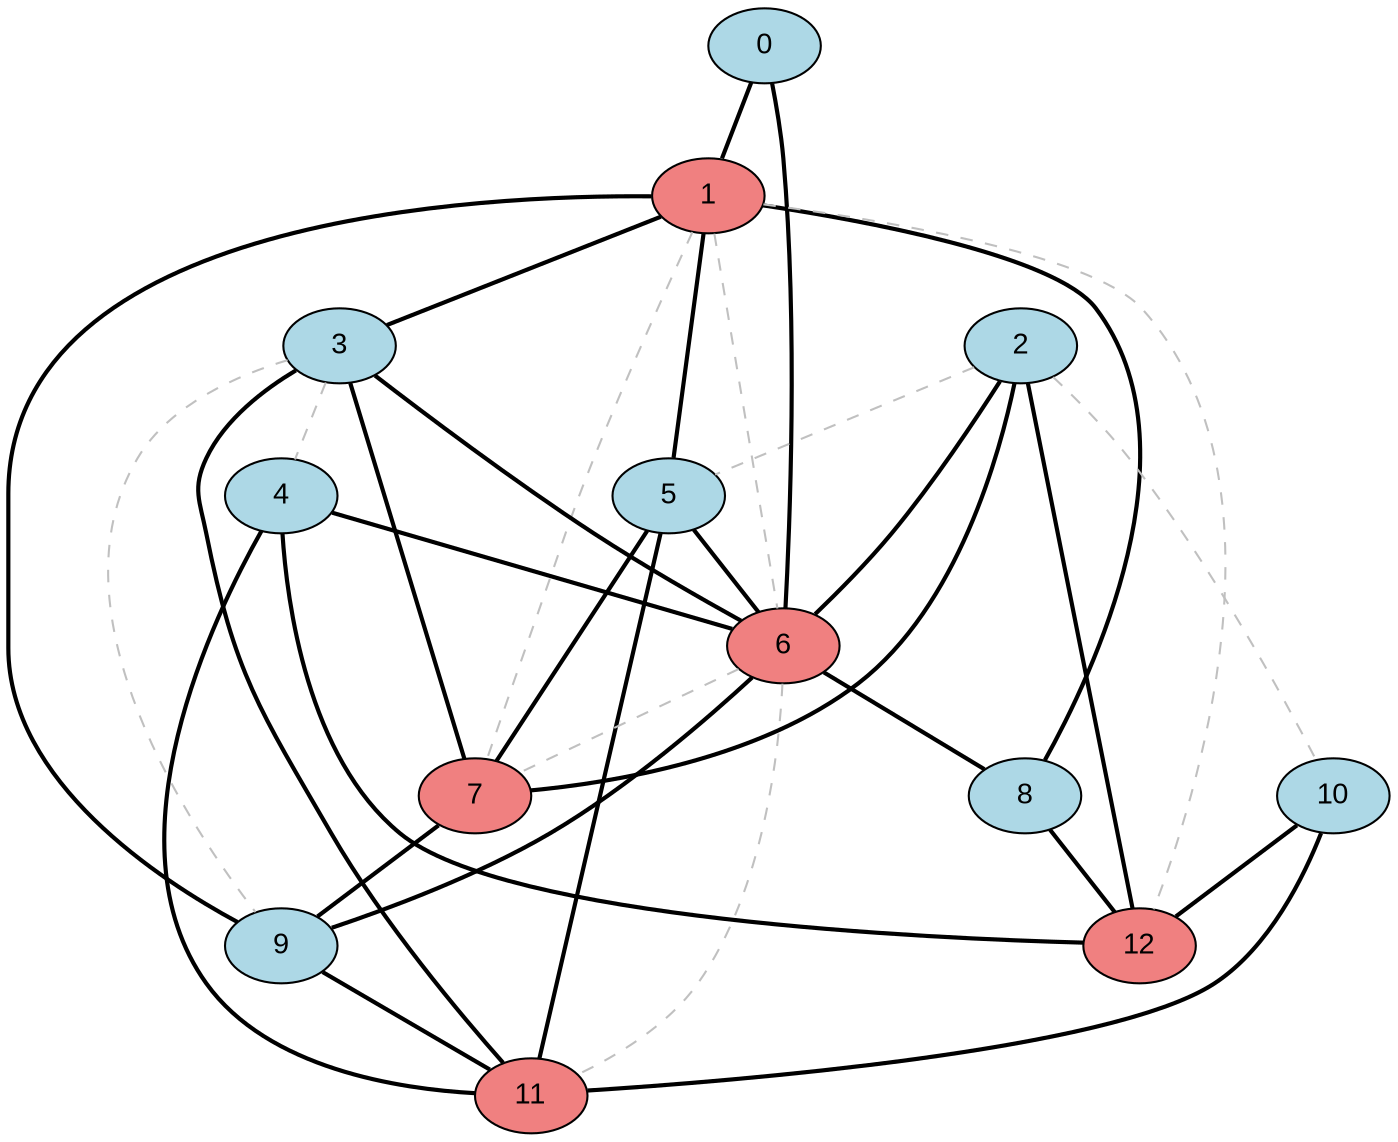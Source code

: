 graph MaxCutGreedy {
  node [style=filled, fontname="Arial"];
  0 [fillcolor=lightblue];
  1 [fillcolor=lightcoral];
  2 [fillcolor=lightblue];
  3 [fillcolor=lightblue];
  4 [fillcolor=lightblue];
  5 [fillcolor=lightblue];
  6 [fillcolor=lightcoral];
  7 [fillcolor=lightcoral];
  8 [fillcolor=lightblue];
  9 [fillcolor=lightblue];
  10 [fillcolor=lightblue];
  11 [fillcolor=lightcoral];
  12 [fillcolor=lightcoral];
  0 -- 1 [color=black, style=bold];
  0 -- 6 [color=black, style=bold];
  1 -- 3 [color=black, style=bold];
  1 -- 5 [color=black, style=bold];
  1 -- 6 [color=gray, style=dashed];
  1 -- 7 [color=gray, style=dashed];
  1 -- 8 [color=black, style=bold];
  1 -- 9 [color=black, style=bold];
  1 -- 12 [color=gray, style=dashed];
  2 -- 5 [color=gray, style=dashed];
  2 -- 6 [color=black, style=bold];
  2 -- 7 [color=black, style=bold];
  2 -- 10 [color=gray, style=dashed];
  2 -- 12 [color=black, style=bold];
  3 -- 4 [color=gray, style=dashed];
  3 -- 6 [color=black, style=bold];
  3 -- 7 [color=black, style=bold];
  3 -- 9 [color=gray, style=dashed];
  3 -- 11 [color=black, style=bold];
  4 -- 6 [color=black, style=bold];
  4 -- 11 [color=black, style=bold];
  4 -- 12 [color=black, style=bold];
  5 -- 6 [color=black, style=bold];
  5 -- 7 [color=black, style=bold];
  5 -- 11 [color=black, style=bold];
  6 -- 7 [color=gray, style=dashed];
  6 -- 8 [color=black, style=bold];
  6 -- 9 [color=black, style=bold];
  6 -- 11 [color=gray, style=dashed];
  7 -- 9 [color=black, style=bold];
  8 -- 12 [color=black, style=bold];
  9 -- 11 [color=black, style=bold];
  10 -- 11 [color=black, style=bold];
  10 -- 12 [color=black, style=bold];
}
